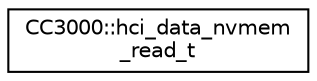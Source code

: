 digraph "Graphical Class Hierarchy"
{
  edge [fontname="Helvetica",fontsize="10",labelfontname="Helvetica",labelfontsize="10"];
  node [fontname="Helvetica",fontsize="10",shape=record];
  rankdir="LR";
  Node1 [label="CC3000::hci_data_nvmem\l_read_t",height=0.2,width=0.4,color="black", fillcolor="white", style="filled",URL="$d9/d4b/structCC3000_1_1hci__data__nvmem__read__t.html"];
}
